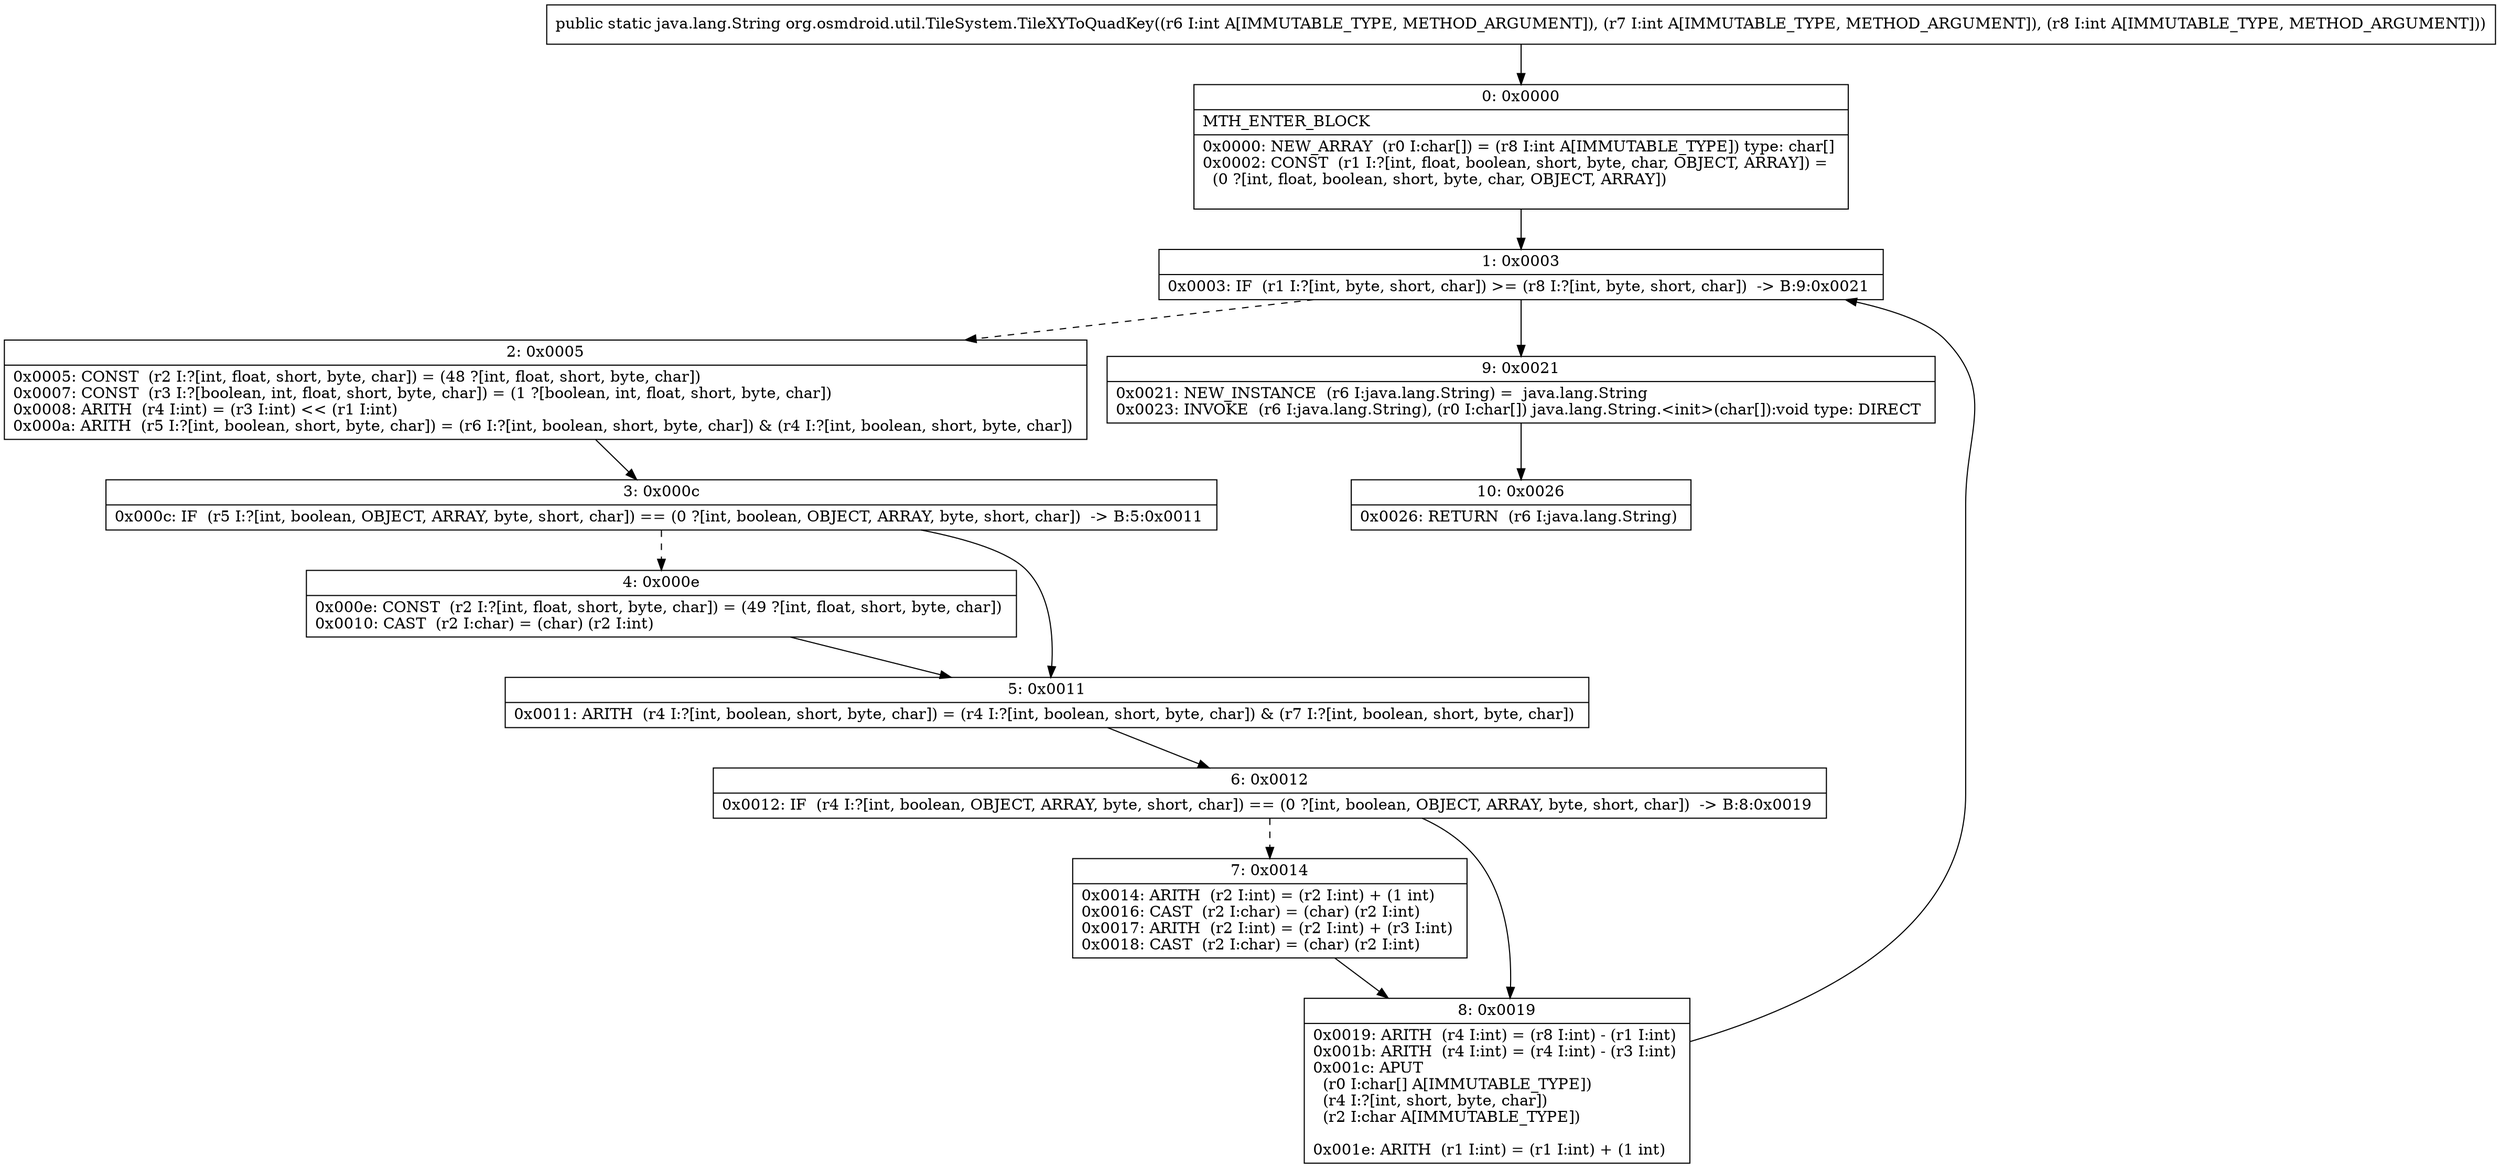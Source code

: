 digraph "CFG fororg.osmdroid.util.TileSystem.TileXYToQuadKey(III)Ljava\/lang\/String;" {
Node_0 [shape=record,label="{0\:\ 0x0000|MTH_ENTER_BLOCK\l|0x0000: NEW_ARRAY  (r0 I:char[]) = (r8 I:int A[IMMUTABLE_TYPE]) type: char[] \l0x0002: CONST  (r1 I:?[int, float, boolean, short, byte, char, OBJECT, ARRAY]) = \l  (0 ?[int, float, boolean, short, byte, char, OBJECT, ARRAY])\l \l}"];
Node_1 [shape=record,label="{1\:\ 0x0003|0x0003: IF  (r1 I:?[int, byte, short, char]) \>= (r8 I:?[int, byte, short, char])  \-\> B:9:0x0021 \l}"];
Node_2 [shape=record,label="{2\:\ 0x0005|0x0005: CONST  (r2 I:?[int, float, short, byte, char]) = (48 ?[int, float, short, byte, char]) \l0x0007: CONST  (r3 I:?[boolean, int, float, short, byte, char]) = (1 ?[boolean, int, float, short, byte, char]) \l0x0008: ARITH  (r4 I:int) = (r3 I:int) \<\< (r1 I:int) \l0x000a: ARITH  (r5 I:?[int, boolean, short, byte, char]) = (r6 I:?[int, boolean, short, byte, char]) & (r4 I:?[int, boolean, short, byte, char]) \l}"];
Node_3 [shape=record,label="{3\:\ 0x000c|0x000c: IF  (r5 I:?[int, boolean, OBJECT, ARRAY, byte, short, char]) == (0 ?[int, boolean, OBJECT, ARRAY, byte, short, char])  \-\> B:5:0x0011 \l}"];
Node_4 [shape=record,label="{4\:\ 0x000e|0x000e: CONST  (r2 I:?[int, float, short, byte, char]) = (49 ?[int, float, short, byte, char]) \l0x0010: CAST  (r2 I:char) = (char) (r2 I:int) \l}"];
Node_5 [shape=record,label="{5\:\ 0x0011|0x0011: ARITH  (r4 I:?[int, boolean, short, byte, char]) = (r4 I:?[int, boolean, short, byte, char]) & (r7 I:?[int, boolean, short, byte, char]) \l}"];
Node_6 [shape=record,label="{6\:\ 0x0012|0x0012: IF  (r4 I:?[int, boolean, OBJECT, ARRAY, byte, short, char]) == (0 ?[int, boolean, OBJECT, ARRAY, byte, short, char])  \-\> B:8:0x0019 \l}"];
Node_7 [shape=record,label="{7\:\ 0x0014|0x0014: ARITH  (r2 I:int) = (r2 I:int) + (1 int) \l0x0016: CAST  (r2 I:char) = (char) (r2 I:int) \l0x0017: ARITH  (r2 I:int) = (r2 I:int) + (r3 I:int) \l0x0018: CAST  (r2 I:char) = (char) (r2 I:int) \l}"];
Node_8 [shape=record,label="{8\:\ 0x0019|0x0019: ARITH  (r4 I:int) = (r8 I:int) \- (r1 I:int) \l0x001b: ARITH  (r4 I:int) = (r4 I:int) \- (r3 I:int) \l0x001c: APUT  \l  (r0 I:char[] A[IMMUTABLE_TYPE])\l  (r4 I:?[int, short, byte, char])\l  (r2 I:char A[IMMUTABLE_TYPE])\l \l0x001e: ARITH  (r1 I:int) = (r1 I:int) + (1 int) \l}"];
Node_9 [shape=record,label="{9\:\ 0x0021|0x0021: NEW_INSTANCE  (r6 I:java.lang.String) =  java.lang.String \l0x0023: INVOKE  (r6 I:java.lang.String), (r0 I:char[]) java.lang.String.\<init\>(char[]):void type: DIRECT \l}"];
Node_10 [shape=record,label="{10\:\ 0x0026|0x0026: RETURN  (r6 I:java.lang.String) \l}"];
MethodNode[shape=record,label="{public static java.lang.String org.osmdroid.util.TileSystem.TileXYToQuadKey((r6 I:int A[IMMUTABLE_TYPE, METHOD_ARGUMENT]), (r7 I:int A[IMMUTABLE_TYPE, METHOD_ARGUMENT]), (r8 I:int A[IMMUTABLE_TYPE, METHOD_ARGUMENT])) }"];
MethodNode -> Node_0;
Node_0 -> Node_1;
Node_1 -> Node_2[style=dashed];
Node_1 -> Node_9;
Node_2 -> Node_3;
Node_3 -> Node_4[style=dashed];
Node_3 -> Node_5;
Node_4 -> Node_5;
Node_5 -> Node_6;
Node_6 -> Node_7[style=dashed];
Node_6 -> Node_8;
Node_7 -> Node_8;
Node_8 -> Node_1;
Node_9 -> Node_10;
}


